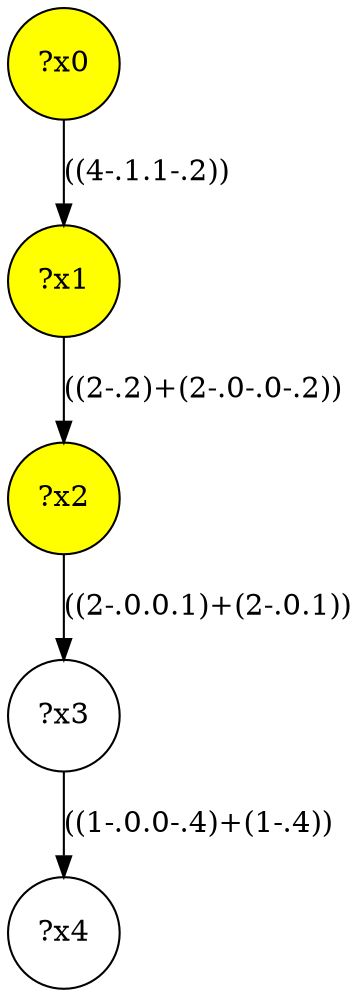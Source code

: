 digraph g {
	x1 [fillcolor="yellow", style="filled," shape=circle, label="?x1"];
	x0 [fillcolor="yellow", style="filled," shape=circle, label="?x0"];
	x2 [fillcolor="yellow", style="filled," shape=circle, label="?x2"];
	x0 -> x1 [label="((4-.1.1-.2))"];
	x1 -> x2 [label="((2-.2)+(2-.0-.0-.2))"];
	x3 [shape=circle, label="?x3"];
	x2 -> x3 [label="((2-.0.0.1)+(2-.0.1))"];
	x4 [shape=circle, label="?x4"];
	x3 -> x4 [label="((1-.0.0-.4)+(1-.4))"];
}

